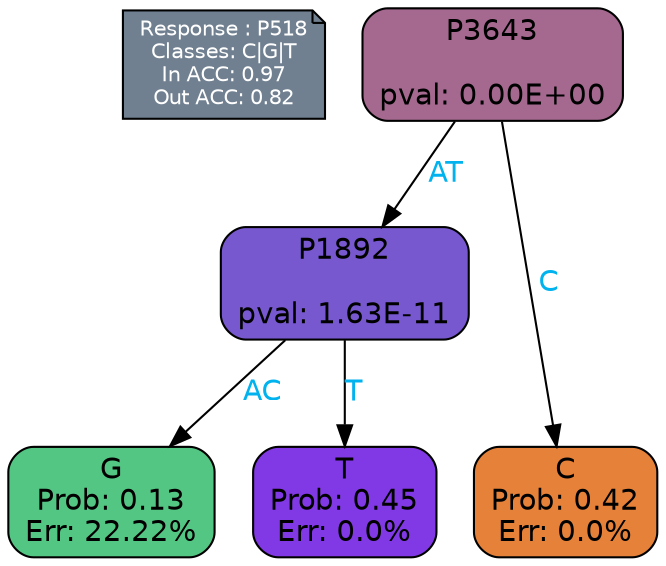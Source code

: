 digraph Tree {
node [shape=box, style="filled, rounded", color="black", fontname=helvetica] ;
graph [ranksep=equally, splines=polylines, bgcolor=transparent, dpi=600] ;
edge [fontname=helvetica] ;
LEGEND [label="Response : P518
Classes: C|G|T
In ACC: 0.97
Out ACC: 0.82
",shape=note,align=left,style=filled,fillcolor="slategray",fontcolor="white",fontsize=10];1 [label="P3643

pval: 0.00E+00", fillcolor="#a56990"] ;
2 [label="P1892

pval: 1.63E-11", fillcolor="#7758cf"] ;
3 [label="G
Prob: 0.13
Err: 22.22%", fillcolor="#54c684"] ;
4 [label="T
Prob: 0.45
Err: 0.0%", fillcolor="#8139e5"] ;
5 [label="C
Prob: 0.42
Err: 0.0%", fillcolor="#e58139"] ;
1 -> 2 [label="AT",fontcolor=deepskyblue2] ;
1 -> 5 [label="C",fontcolor=deepskyblue2] ;
2 -> 3 [label="AC",fontcolor=deepskyblue2] ;
2 -> 4 [label="T",fontcolor=deepskyblue2] ;
{rank = same; 3;4;5;}{rank = same; LEGEND;1;}}